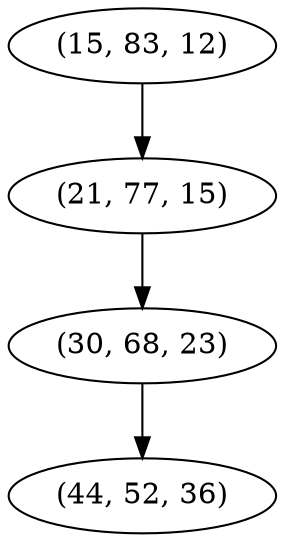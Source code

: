 digraph tree {
    "(15, 83, 12)";
    "(21, 77, 15)";
    "(30, 68, 23)";
    "(44, 52, 36)";
    "(15, 83, 12)" -> "(21, 77, 15)";
    "(21, 77, 15)" -> "(30, 68, 23)";
    "(30, 68, 23)" -> "(44, 52, 36)";
}

